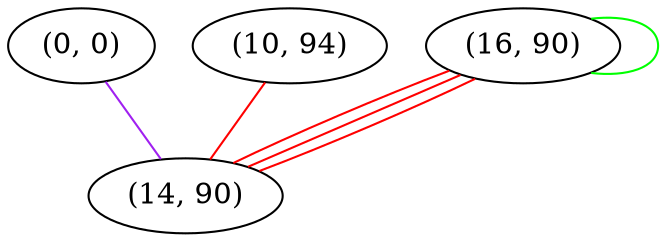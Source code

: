 graph "" {
"(0, 0)";
"(10, 94)";
"(16, 90)";
"(14, 90)";
"(0, 0)" -- "(14, 90)"  [color=purple, key=0, weight=4];
"(10, 94)" -- "(14, 90)"  [color=red, key=0, weight=1];
"(16, 90)" -- "(14, 90)"  [color=red, key=0, weight=1];
"(16, 90)" -- "(14, 90)"  [color=red, key=1, weight=1];
"(16, 90)" -- "(14, 90)"  [color=red, key=2, weight=1];
"(16, 90)" -- "(16, 90)"  [color=green, key=0, weight=2];
}
